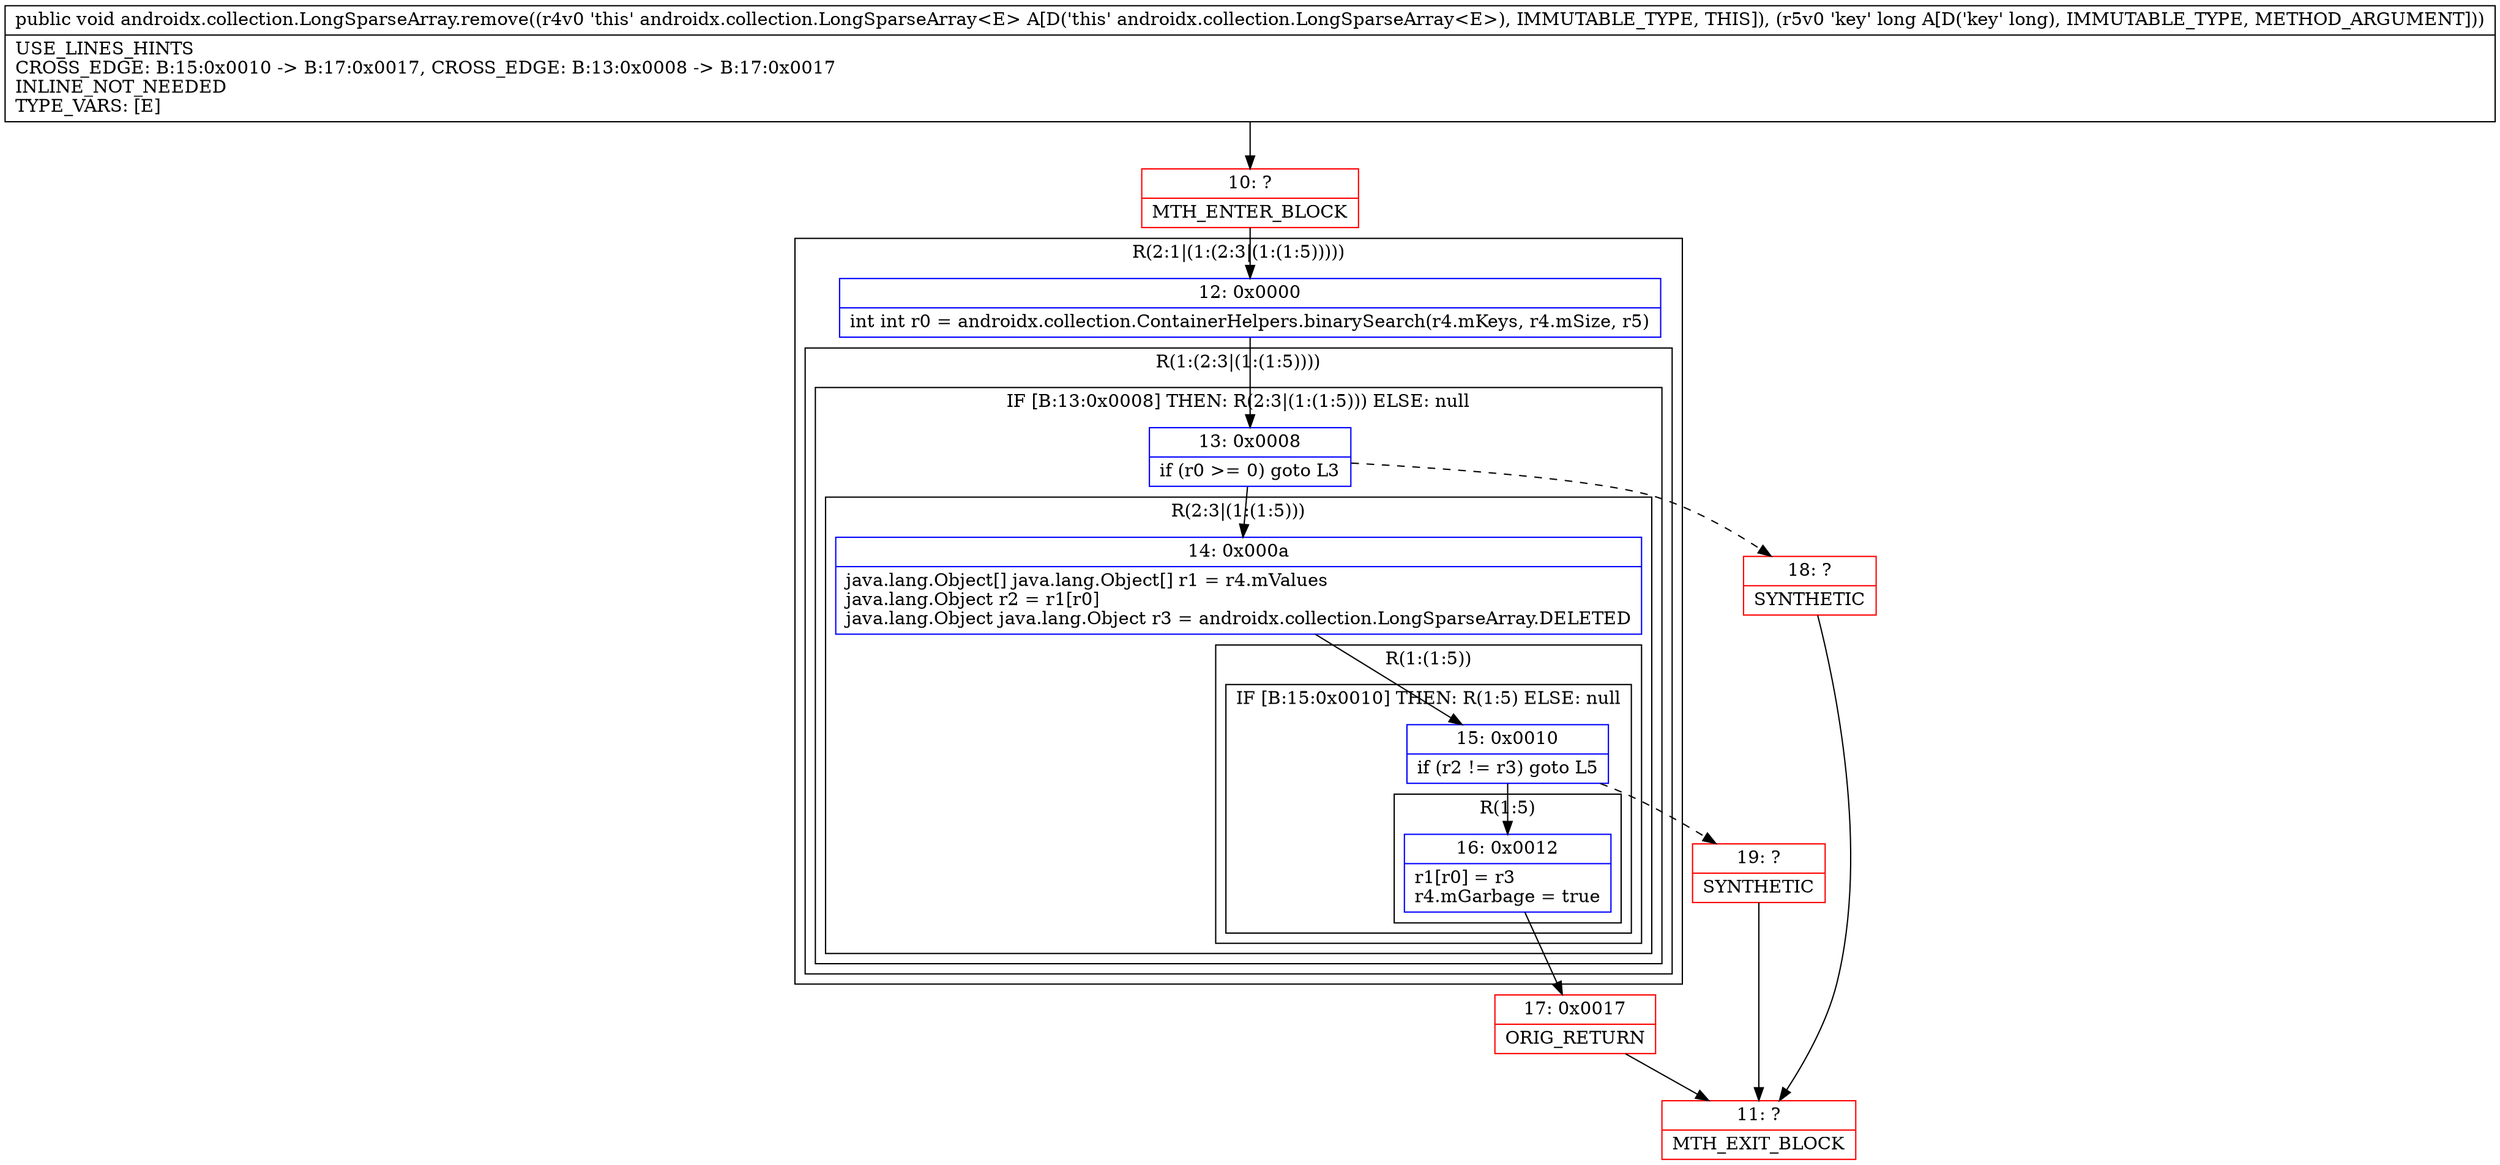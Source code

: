 digraph "CFG forandroidx.collection.LongSparseArray.remove(J)V" {
subgraph cluster_Region_1032328375 {
label = "R(2:1|(1:(2:3|(1:(1:5)))))";
node [shape=record,color=blue];
Node_12 [shape=record,label="{12\:\ 0x0000|int int r0 = androidx.collection.ContainerHelpers.binarySearch(r4.mKeys, r4.mSize, r5)\l}"];
subgraph cluster_Region_1845919157 {
label = "R(1:(2:3|(1:(1:5))))";
node [shape=record,color=blue];
subgraph cluster_IfRegion_1672668903 {
label = "IF [B:13:0x0008] THEN: R(2:3|(1:(1:5))) ELSE: null";
node [shape=record,color=blue];
Node_13 [shape=record,label="{13\:\ 0x0008|if (r0 \>= 0) goto L3\l}"];
subgraph cluster_Region_1429410209 {
label = "R(2:3|(1:(1:5)))";
node [shape=record,color=blue];
Node_14 [shape=record,label="{14\:\ 0x000a|java.lang.Object[] java.lang.Object[] r1 = r4.mValues\ljava.lang.Object r2 = r1[r0]\ljava.lang.Object java.lang.Object r3 = androidx.collection.LongSparseArray.DELETED\l}"];
subgraph cluster_Region_345568016 {
label = "R(1:(1:5))";
node [shape=record,color=blue];
subgraph cluster_IfRegion_536445452 {
label = "IF [B:15:0x0010] THEN: R(1:5) ELSE: null";
node [shape=record,color=blue];
Node_15 [shape=record,label="{15\:\ 0x0010|if (r2 != r3) goto L5\l}"];
subgraph cluster_Region_1655250754 {
label = "R(1:5)";
node [shape=record,color=blue];
Node_16 [shape=record,label="{16\:\ 0x0012|r1[r0] = r3\lr4.mGarbage = true\l}"];
}
}
}
}
}
}
}
Node_10 [shape=record,color=red,label="{10\:\ ?|MTH_ENTER_BLOCK\l}"];
Node_17 [shape=record,color=red,label="{17\:\ 0x0017|ORIG_RETURN\l}"];
Node_11 [shape=record,color=red,label="{11\:\ ?|MTH_EXIT_BLOCK\l}"];
Node_19 [shape=record,color=red,label="{19\:\ ?|SYNTHETIC\l}"];
Node_18 [shape=record,color=red,label="{18\:\ ?|SYNTHETIC\l}"];
MethodNode[shape=record,label="{public void androidx.collection.LongSparseArray.remove((r4v0 'this' androidx.collection.LongSparseArray\<E\> A[D('this' androidx.collection.LongSparseArray\<E\>), IMMUTABLE_TYPE, THIS]), (r5v0 'key' long A[D('key' long), IMMUTABLE_TYPE, METHOD_ARGUMENT]))  | USE_LINES_HINTS\lCROSS_EDGE: B:15:0x0010 \-\> B:17:0x0017, CROSS_EDGE: B:13:0x0008 \-\> B:17:0x0017\lINLINE_NOT_NEEDED\lTYPE_VARS: [E]\l}"];
MethodNode -> Node_10;Node_12 -> Node_13;
Node_13 -> Node_14;
Node_13 -> Node_18[style=dashed];
Node_14 -> Node_15;
Node_15 -> Node_16;
Node_15 -> Node_19[style=dashed];
Node_16 -> Node_17;
Node_10 -> Node_12;
Node_17 -> Node_11;
Node_19 -> Node_11;
Node_18 -> Node_11;
}

